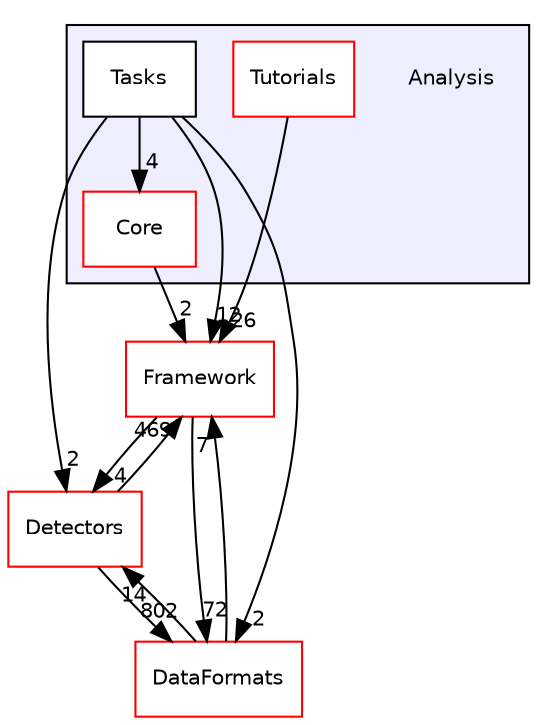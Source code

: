 digraph "/home/travis/build/AliceO2Group/AliceO2/Analysis" {
  bgcolor=transparent;
  compound=true
  node [ fontsize="10", fontname="Helvetica"];
  edge [ labelfontsize="10", labelfontname="Helvetica"];
  subgraph clusterdir_19b17cb436010079e3d017a29cb7858f {
    graph [ bgcolor="#eeeeff", pencolor="black", label="" URL="dir_19b17cb436010079e3d017a29cb7858f.html"];
    dir_19b17cb436010079e3d017a29cb7858f [shape=plaintext label="Analysis"];
    dir_8d04f135a1eb0fdc4d561ef87bbea216 [shape=box label="Core" color="red" fillcolor="white" style="filled" URL="dir_8d04f135a1eb0fdc4d561ef87bbea216.html"];
    dir_eff7324435ca3301414fec6c28c4adf5 [shape=box label="Tasks" color="black" fillcolor="white" style="filled" URL="dir_eff7324435ca3301414fec6c28c4adf5.html"];
    dir_6e355b58bf8669476ee36a32071bc3eb [shape=box label="Tutorials" color="red" fillcolor="white" style="filled" URL="dir_6e355b58bf8669476ee36a32071bc3eb.html"];
  }
  dir_051dca18e802f8e9474f2e30d29c04e0 [shape=box label="Detectors" color="red" URL="dir_051dca18e802f8e9474f2e30d29c04e0.html"];
  dir_bcbb2cf9a3d3d83e5515c82071a07177 [shape=box label="Framework" color="red" URL="dir_bcbb2cf9a3d3d83e5515c82071a07177.html"];
  dir_2171f7ec022c5423887b07c69b2f5b48 [shape=box label="DataFormats" color="red" URL="dir_2171f7ec022c5423887b07c69b2f5b48.html"];
  dir_6e355b58bf8669476ee36a32071bc3eb->dir_bcbb2cf9a3d3d83e5515c82071a07177 [headlabel="26", labeldistance=1.5 headhref="dir_000016_000044.html"];
  dir_051dca18e802f8e9474f2e30d29c04e0->dir_bcbb2cf9a3d3d83e5515c82071a07177 [headlabel="469", labeldistance=1.5 headhref="dir_000003_000044.html"];
  dir_051dca18e802f8e9474f2e30d29c04e0->dir_2171f7ec022c5423887b07c69b2f5b48 [headlabel="802", labeldistance=1.5 headhref="dir_000003_000068.html"];
  dir_eff7324435ca3301414fec6c28c4adf5->dir_051dca18e802f8e9474f2e30d29c04e0 [headlabel="2", labeldistance=1.5 headhref="dir_000015_000003.html"];
  dir_eff7324435ca3301414fec6c28c4adf5->dir_8d04f135a1eb0fdc4d561ef87bbea216 [headlabel="4", labeldistance=1.5 headhref="dir_000015_000011.html"];
  dir_eff7324435ca3301414fec6c28c4adf5->dir_bcbb2cf9a3d3d83e5515c82071a07177 [headlabel="12", labeldistance=1.5 headhref="dir_000015_000044.html"];
  dir_eff7324435ca3301414fec6c28c4adf5->dir_2171f7ec022c5423887b07c69b2f5b48 [headlabel="2", labeldistance=1.5 headhref="dir_000015_000068.html"];
  dir_8d04f135a1eb0fdc4d561ef87bbea216->dir_bcbb2cf9a3d3d83e5515c82071a07177 [headlabel="2", labeldistance=1.5 headhref="dir_000011_000044.html"];
  dir_bcbb2cf9a3d3d83e5515c82071a07177->dir_051dca18e802f8e9474f2e30d29c04e0 [headlabel="4", labeldistance=1.5 headhref="dir_000044_000003.html"];
  dir_bcbb2cf9a3d3d83e5515c82071a07177->dir_2171f7ec022c5423887b07c69b2f5b48 [headlabel="72", labeldistance=1.5 headhref="dir_000044_000068.html"];
  dir_2171f7ec022c5423887b07c69b2f5b48->dir_051dca18e802f8e9474f2e30d29c04e0 [headlabel="14", labeldistance=1.5 headhref="dir_000068_000003.html"];
  dir_2171f7ec022c5423887b07c69b2f5b48->dir_bcbb2cf9a3d3d83e5515c82071a07177 [headlabel="7", labeldistance=1.5 headhref="dir_000068_000044.html"];
}
